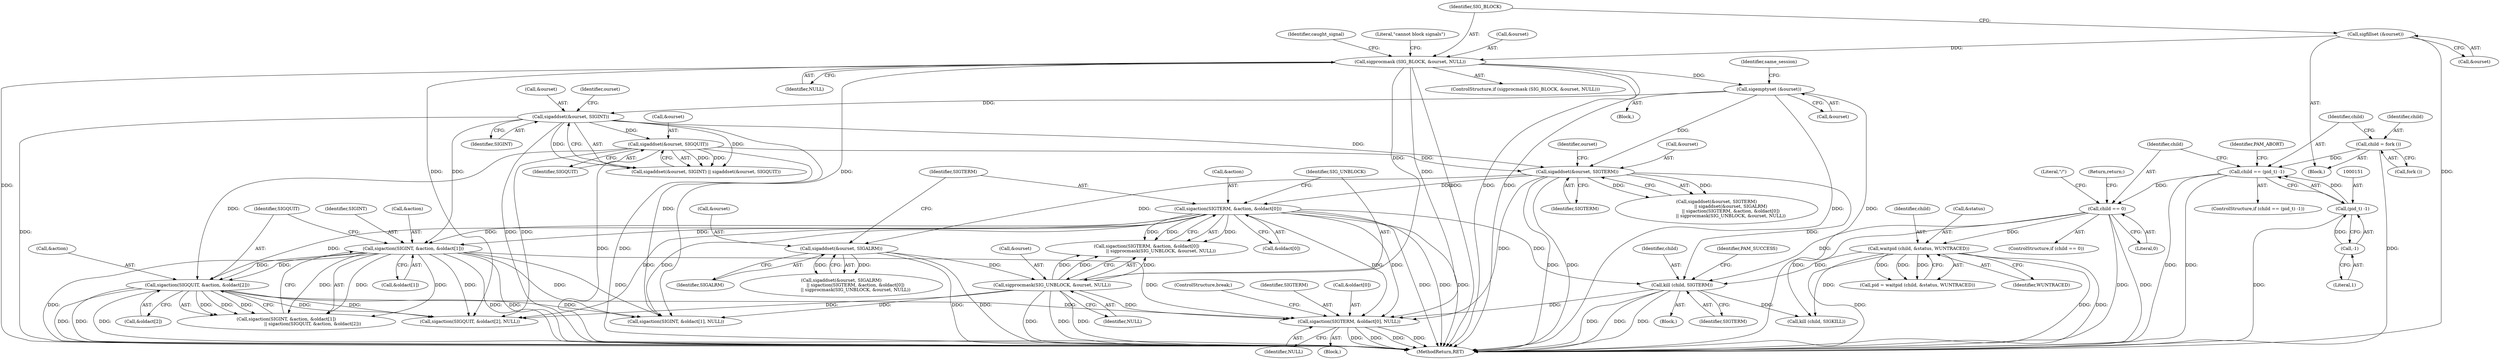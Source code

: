 digraph "0_util-linux_dffab154d29a288aa171ff50263ecc8f2e14a891@array" {
"1000413" [label="(Call,sigaction(SIGTERM, &oldact[0], NULL))"];
"1000240" [label="(Call,sigaddset(&ourset, SIGTERM))"];
"1000224" [label="(Call,sigaddset(&ourset, SIGQUIT))"];
"1000220" [label="(Call,sigaddset(&ourset, SIGINT))"];
"1000211" [label="(Call,sigemptyset (&ourset))"];
"1000179" [label="(Call,sigprocmask (SIG_BLOCK, &ourset, NULL))"];
"1000175" [label="(Call,sigfillset (&ourset))"];
"1000392" [label="(Call,kill (child, SIGTERM))"];
"1000310" [label="(Call,waitpid (child, &status, WUNTRACED))"];
"1000162" [label="(Call,child == 0)"];
"1000148" [label="(Call,child == (pid_t) -1)"];
"1000144" [label="(Call,child = fork ())"];
"1000150" [label="(Call,(pid_t) -1)"];
"1000152" [label="(Call,-1)"];
"1000250" [label="(Call,sigaction(SIGTERM, &action, &oldact[0]))"];
"1000278" [label="(Call,sigaction(SIGINT, &action, &oldact[1]))"];
"1000286" [label="(Call,sigaction(SIGQUIT, &action, &oldact[2]))"];
"1000258" [label="(Call,sigprocmask(SIG_UNBLOCK, &ourset, NULL))"];
"1000245" [label="(Call,sigaddset(&ourset, SIGALRM))"];
"1000393" [label="(Identifier,child)"];
"1000161" [label="(ControlStructure,if (child == 0))"];
"1000149" [label="(Identifier,child)"];
"1000153" [label="(Literal,1)"];
"1000180" [label="(Identifier,SIG_BLOCK)"];
"1000194" [label="(Block,)"];
"1000176" [label="(Call,&ourset)"];
"1000146" [label="(Call,fork ())"];
"1000150" [label="(Call,(pid_t) -1)"];
"1000144" [label="(Call,child = fork ())"];
"1000419" [label="(Identifier,NULL)"];
"1000145" [label="(Identifier,child)"];
"1000248" [label="(Identifier,SIGALRM)"];
"1000181" [label="(Call,&ourset)"];
"1000387" [label="(Block,)"];
"1000147" [label="(ControlStructure,if (child == (pid_t) -1))"];
"1000420" [label="(ControlStructure,break;)"];
"1000278" [label="(Call,sigaction(SIGINT, &action, &oldact[1]))"];
"1000227" [label="(Identifier,SIGQUIT)"];
"1000311" [label="(Identifier,child)"];
"1000165" [label="(Return,return;)"];
"1000239" [label="(Call,sigaddset(&ourset, SIGTERM)\n                    || sigaddset(&ourset, SIGALRM)\n                    || sigaction(SIGTERM, &action, &oldact[0])\n                    || sigprocmask(SIG_UNBLOCK, &ourset, NULL))"];
"1000183" [label="(Identifier,NULL)"];
"1000258" [label="(Call,sigprocmask(SIG_UNBLOCK, &ourset, NULL))"];
"1000244" [label="(Call,sigaddset(&ourset, SIGALRM)\n                    || sigaction(SIGTERM, &action, &oldact[0])\n                    || sigprocmask(SIG_UNBLOCK, &ourset, NULL))"];
"1000251" [label="(Identifier,SIGTERM)"];
"1000193" [label="(Identifier,caught_signal)"];
"1000414" [label="(Identifier,SIGTERM)"];
"1000219" [label="(Call,sigaddset(&ourset, SIGINT) || sigaddset(&ourset, SIGQUIT))"];
"1000216" [label="(Identifier,same_session)"];
"1000431" [label="(Call,sigaction(SIGQUIT, &oldact[2], NULL))"];
"1000314" [label="(Identifier,WUNTRACED)"];
"1000156" [label="(Identifier,PAM_ABORT)"];
"1000224" [label="(Call,sigaddset(&ourset, SIGQUIT))"];
"1000422" [label="(Call,sigaction(SIGINT, &oldact[1], NULL))"];
"1000402" [label="(Call,kill (child, SIGKILL))"];
"1000277" [label="(Call,sigaction(SIGINT, &action, &oldact[1])\n                                     || sigaction(SIGQUIT, &action, &oldact[2]))"];
"1000415" [label="(Call,&oldact[0])"];
"1000396" [label="(Identifier,PAM_SUCCESS)"];
"1000226" [label="(Identifier,ourset)"];
"1000243" [label="(Identifier,SIGTERM)"];
"1000290" [label="(Call,&oldact[2])"];
"1000175" [label="(Call,sigfillset (&ourset))"];
"1000247" [label="(Identifier,ourset)"];
"1000392" [label="(Call,kill (child, SIGTERM))"];
"1000249" [label="(Call,sigaction(SIGTERM, &action, &oldact[0])\n                    || sigprocmask(SIG_UNBLOCK, &ourset, NULL))"];
"1000246" [label="(Call,&ourset)"];
"1000212" [label="(Call,&ourset)"];
"1000225" [label="(Call,&ourset)"];
"1000223" [label="(Identifier,SIGINT)"];
"1000279" [label="(Identifier,SIGINT)"];
"1000179" [label="(Call,sigprocmask (SIG_BLOCK, &ourset, NULL))"];
"1000250" [label="(Call,sigaction(SIGTERM, &action, &oldact[0]))"];
"1000310" [label="(Call,waitpid (child, &status, WUNTRACED))"];
"1000280" [label="(Call,&action)"];
"1000312" [label="(Call,&status)"];
"1000241" [label="(Call,&ourset)"];
"1000221" [label="(Call,&ourset)"];
"1000240" [label="(Call,sigaddset(&ourset, SIGTERM))"];
"1000187" [label="(Literal,\"cannot block signals\")"];
"1000260" [label="(Call,&ourset)"];
"1000162" [label="(Call,child == 0)"];
"1000211" [label="(Call,sigemptyset (&ourset))"];
"1000148" [label="(Call,child == (pid_t) -1)"];
"1000288" [label="(Call,&action)"];
"1000169" [label="(Literal,\"/\")"];
"1000282" [label="(Call,&oldact[1])"];
"1000164" [label="(Literal,0)"];
"1000254" [label="(Call,&oldact[0])"];
"1000286" [label="(Call,sigaction(SIGQUIT, &action, &oldact[2]))"];
"1000413" [label="(Call,sigaction(SIGTERM, &oldact[0], NULL))"];
"1000262" [label="(Identifier,NULL)"];
"1000163" [label="(Identifier,child)"];
"1000394" [label="(Identifier,SIGTERM)"];
"1000245" [label="(Call,sigaddset(&ourset, SIGALRM))"];
"1000220" [label="(Call,sigaddset(&ourset, SIGINT))"];
"1000287" [label="(Identifier,SIGQUIT)"];
"1000152" [label="(Call,-1)"];
"1000308" [label="(Call,pid = waitpid (child, &status, WUNTRACED))"];
"1000259" [label="(Identifier,SIG_UNBLOCK)"];
"1000411" [label="(Block,)"];
"1000178" [label="(ControlStructure,if (sigprocmask (SIG_BLOCK, &ourset, NULL)))"];
"1000252" [label="(Call,&action)"];
"1000108" [label="(Block,)"];
"1000449" [label="(MethodReturn,RET)"];
"1000413" -> "1000411"  [label="AST: "];
"1000413" -> "1000419"  [label="CFG: "];
"1000414" -> "1000413"  [label="AST: "];
"1000415" -> "1000413"  [label="AST: "];
"1000419" -> "1000413"  [label="AST: "];
"1000420" -> "1000413"  [label="CFG: "];
"1000413" -> "1000449"  [label="DDG: "];
"1000413" -> "1000449"  [label="DDG: "];
"1000413" -> "1000449"  [label="DDG: "];
"1000413" -> "1000449"  [label="DDG: "];
"1000240" -> "1000413"  [label="DDG: "];
"1000392" -> "1000413"  [label="DDG: "];
"1000250" -> "1000413"  [label="DDG: "];
"1000250" -> "1000413"  [label="DDG: "];
"1000278" -> "1000413"  [label="DDG: "];
"1000286" -> "1000413"  [label="DDG: "];
"1000258" -> "1000413"  [label="DDG: "];
"1000179" -> "1000413"  [label="DDG: "];
"1000240" -> "1000239"  [label="AST: "];
"1000240" -> "1000243"  [label="CFG: "];
"1000241" -> "1000240"  [label="AST: "];
"1000243" -> "1000240"  [label="AST: "];
"1000247" -> "1000240"  [label="CFG: "];
"1000239" -> "1000240"  [label="CFG: "];
"1000240" -> "1000449"  [label="DDG: "];
"1000240" -> "1000449"  [label="DDG: "];
"1000240" -> "1000239"  [label="DDG: "];
"1000240" -> "1000239"  [label="DDG: "];
"1000224" -> "1000240"  [label="DDG: "];
"1000220" -> "1000240"  [label="DDG: "];
"1000211" -> "1000240"  [label="DDG: "];
"1000240" -> "1000245"  [label="DDG: "];
"1000240" -> "1000250"  [label="DDG: "];
"1000240" -> "1000392"  [label="DDG: "];
"1000224" -> "1000219"  [label="AST: "];
"1000224" -> "1000227"  [label="CFG: "];
"1000225" -> "1000224"  [label="AST: "];
"1000227" -> "1000224"  [label="AST: "];
"1000219" -> "1000224"  [label="CFG: "];
"1000224" -> "1000449"  [label="DDG: "];
"1000224" -> "1000449"  [label="DDG: "];
"1000224" -> "1000219"  [label="DDG: "];
"1000224" -> "1000219"  [label="DDG: "];
"1000220" -> "1000224"  [label="DDG: "];
"1000224" -> "1000286"  [label="DDG: "];
"1000224" -> "1000431"  [label="DDG: "];
"1000220" -> "1000219"  [label="AST: "];
"1000220" -> "1000223"  [label="CFG: "];
"1000221" -> "1000220"  [label="AST: "];
"1000223" -> "1000220"  [label="AST: "];
"1000226" -> "1000220"  [label="CFG: "];
"1000219" -> "1000220"  [label="CFG: "];
"1000220" -> "1000449"  [label="DDG: "];
"1000220" -> "1000449"  [label="DDG: "];
"1000220" -> "1000219"  [label="DDG: "];
"1000220" -> "1000219"  [label="DDG: "];
"1000211" -> "1000220"  [label="DDG: "];
"1000220" -> "1000278"  [label="DDG: "];
"1000220" -> "1000422"  [label="DDG: "];
"1000211" -> "1000194"  [label="AST: "];
"1000211" -> "1000212"  [label="CFG: "];
"1000212" -> "1000211"  [label="AST: "];
"1000216" -> "1000211"  [label="CFG: "];
"1000211" -> "1000449"  [label="DDG: "];
"1000211" -> "1000449"  [label="DDG: "];
"1000179" -> "1000211"  [label="DDG: "];
"1000179" -> "1000178"  [label="AST: "];
"1000179" -> "1000183"  [label="CFG: "];
"1000180" -> "1000179"  [label="AST: "];
"1000181" -> "1000179"  [label="AST: "];
"1000183" -> "1000179"  [label="AST: "];
"1000187" -> "1000179"  [label="CFG: "];
"1000193" -> "1000179"  [label="CFG: "];
"1000179" -> "1000449"  [label="DDG: "];
"1000179" -> "1000449"  [label="DDG: "];
"1000179" -> "1000449"  [label="DDG: "];
"1000179" -> "1000449"  [label="DDG: "];
"1000175" -> "1000179"  [label="DDG: "];
"1000179" -> "1000258"  [label="DDG: "];
"1000179" -> "1000422"  [label="DDG: "];
"1000179" -> "1000431"  [label="DDG: "];
"1000175" -> "1000108"  [label="AST: "];
"1000175" -> "1000176"  [label="CFG: "];
"1000176" -> "1000175"  [label="AST: "];
"1000180" -> "1000175"  [label="CFG: "];
"1000175" -> "1000449"  [label="DDG: "];
"1000392" -> "1000387"  [label="AST: "];
"1000392" -> "1000394"  [label="CFG: "];
"1000393" -> "1000392"  [label="AST: "];
"1000394" -> "1000392"  [label="AST: "];
"1000396" -> "1000392"  [label="CFG: "];
"1000392" -> "1000449"  [label="DDG: "];
"1000392" -> "1000449"  [label="DDG: "];
"1000392" -> "1000449"  [label="DDG: "];
"1000310" -> "1000392"  [label="DDG: "];
"1000162" -> "1000392"  [label="DDG: "];
"1000250" -> "1000392"  [label="DDG: "];
"1000392" -> "1000402"  [label="DDG: "];
"1000310" -> "1000308"  [label="AST: "];
"1000310" -> "1000314"  [label="CFG: "];
"1000311" -> "1000310"  [label="AST: "];
"1000312" -> "1000310"  [label="AST: "];
"1000314" -> "1000310"  [label="AST: "];
"1000308" -> "1000310"  [label="CFG: "];
"1000310" -> "1000449"  [label="DDG: "];
"1000310" -> "1000449"  [label="DDG: "];
"1000310" -> "1000449"  [label="DDG: "];
"1000310" -> "1000308"  [label="DDG: "];
"1000310" -> "1000308"  [label="DDG: "];
"1000310" -> "1000308"  [label="DDG: "];
"1000162" -> "1000310"  [label="DDG: "];
"1000310" -> "1000402"  [label="DDG: "];
"1000162" -> "1000161"  [label="AST: "];
"1000162" -> "1000164"  [label="CFG: "];
"1000163" -> "1000162"  [label="AST: "];
"1000164" -> "1000162"  [label="AST: "];
"1000165" -> "1000162"  [label="CFG: "];
"1000169" -> "1000162"  [label="CFG: "];
"1000162" -> "1000449"  [label="DDG: "];
"1000162" -> "1000449"  [label="DDG: "];
"1000148" -> "1000162"  [label="DDG: "];
"1000162" -> "1000402"  [label="DDG: "];
"1000148" -> "1000147"  [label="AST: "];
"1000148" -> "1000150"  [label="CFG: "];
"1000149" -> "1000148"  [label="AST: "];
"1000150" -> "1000148"  [label="AST: "];
"1000156" -> "1000148"  [label="CFG: "];
"1000163" -> "1000148"  [label="CFG: "];
"1000148" -> "1000449"  [label="DDG: "];
"1000148" -> "1000449"  [label="DDG: "];
"1000144" -> "1000148"  [label="DDG: "];
"1000150" -> "1000148"  [label="DDG: "];
"1000144" -> "1000108"  [label="AST: "];
"1000144" -> "1000146"  [label="CFG: "];
"1000145" -> "1000144"  [label="AST: "];
"1000146" -> "1000144"  [label="AST: "];
"1000149" -> "1000144"  [label="CFG: "];
"1000144" -> "1000449"  [label="DDG: "];
"1000150" -> "1000152"  [label="CFG: "];
"1000151" -> "1000150"  [label="AST: "];
"1000152" -> "1000150"  [label="AST: "];
"1000150" -> "1000449"  [label="DDG: "];
"1000152" -> "1000150"  [label="DDG: "];
"1000152" -> "1000153"  [label="CFG: "];
"1000153" -> "1000152"  [label="AST: "];
"1000250" -> "1000249"  [label="AST: "];
"1000250" -> "1000254"  [label="CFG: "];
"1000251" -> "1000250"  [label="AST: "];
"1000252" -> "1000250"  [label="AST: "];
"1000254" -> "1000250"  [label="AST: "];
"1000259" -> "1000250"  [label="CFG: "];
"1000249" -> "1000250"  [label="CFG: "];
"1000250" -> "1000449"  [label="DDG: "];
"1000250" -> "1000449"  [label="DDG: "];
"1000250" -> "1000449"  [label="DDG: "];
"1000250" -> "1000249"  [label="DDG: "];
"1000250" -> "1000249"  [label="DDG: "];
"1000250" -> "1000249"  [label="DDG: "];
"1000250" -> "1000278"  [label="DDG: "];
"1000250" -> "1000278"  [label="DDG: "];
"1000250" -> "1000286"  [label="DDG: "];
"1000250" -> "1000422"  [label="DDG: "];
"1000250" -> "1000431"  [label="DDG: "];
"1000278" -> "1000277"  [label="AST: "];
"1000278" -> "1000282"  [label="CFG: "];
"1000279" -> "1000278"  [label="AST: "];
"1000280" -> "1000278"  [label="AST: "];
"1000282" -> "1000278"  [label="AST: "];
"1000287" -> "1000278"  [label="CFG: "];
"1000277" -> "1000278"  [label="CFG: "];
"1000278" -> "1000449"  [label="DDG: "];
"1000278" -> "1000449"  [label="DDG: "];
"1000278" -> "1000449"  [label="DDG: "];
"1000278" -> "1000277"  [label="DDG: "];
"1000278" -> "1000277"  [label="DDG: "];
"1000278" -> "1000277"  [label="DDG: "];
"1000278" -> "1000286"  [label="DDG: "];
"1000278" -> "1000286"  [label="DDG: "];
"1000278" -> "1000422"  [label="DDG: "];
"1000278" -> "1000422"  [label="DDG: "];
"1000278" -> "1000431"  [label="DDG: "];
"1000286" -> "1000277"  [label="AST: "];
"1000286" -> "1000290"  [label="CFG: "];
"1000287" -> "1000286"  [label="AST: "];
"1000288" -> "1000286"  [label="AST: "];
"1000290" -> "1000286"  [label="AST: "];
"1000277" -> "1000286"  [label="CFG: "];
"1000286" -> "1000449"  [label="DDG: "];
"1000286" -> "1000449"  [label="DDG: "];
"1000286" -> "1000449"  [label="DDG: "];
"1000286" -> "1000277"  [label="DDG: "];
"1000286" -> "1000277"  [label="DDG: "];
"1000286" -> "1000277"  [label="DDG: "];
"1000286" -> "1000422"  [label="DDG: "];
"1000286" -> "1000431"  [label="DDG: "];
"1000286" -> "1000431"  [label="DDG: "];
"1000258" -> "1000249"  [label="AST: "];
"1000258" -> "1000262"  [label="CFG: "];
"1000259" -> "1000258"  [label="AST: "];
"1000260" -> "1000258"  [label="AST: "];
"1000262" -> "1000258"  [label="AST: "];
"1000249" -> "1000258"  [label="CFG: "];
"1000258" -> "1000449"  [label="DDG: "];
"1000258" -> "1000449"  [label="DDG: "];
"1000258" -> "1000449"  [label="DDG: "];
"1000258" -> "1000249"  [label="DDG: "];
"1000258" -> "1000249"  [label="DDG: "];
"1000258" -> "1000249"  [label="DDG: "];
"1000245" -> "1000258"  [label="DDG: "];
"1000258" -> "1000422"  [label="DDG: "];
"1000258" -> "1000431"  [label="DDG: "];
"1000245" -> "1000244"  [label="AST: "];
"1000245" -> "1000248"  [label="CFG: "];
"1000246" -> "1000245"  [label="AST: "];
"1000248" -> "1000245"  [label="AST: "];
"1000251" -> "1000245"  [label="CFG: "];
"1000244" -> "1000245"  [label="CFG: "];
"1000245" -> "1000449"  [label="DDG: "];
"1000245" -> "1000449"  [label="DDG: "];
"1000245" -> "1000244"  [label="DDG: "];
"1000245" -> "1000244"  [label="DDG: "];
}
